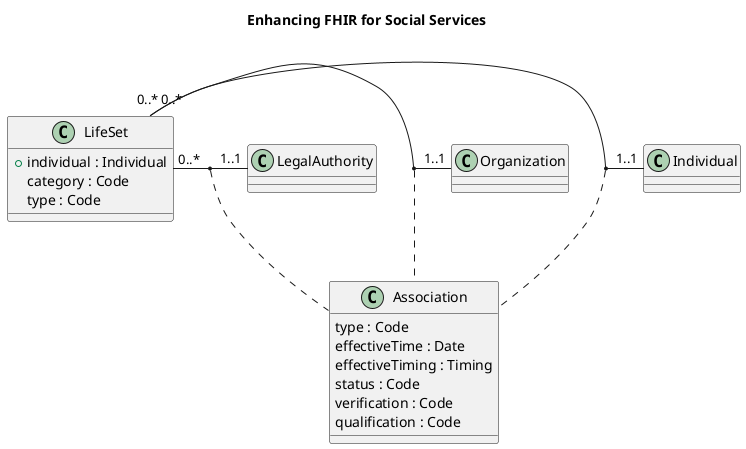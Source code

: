 @startuml

 

header "EFSS Life Set"

@startuml

title Enhancing FHIR for Social Services

class Individual {
 
}

 
 

class LifeSet {
    
+ individual : Individual
}

LifeSet : category : Code
LifeSet : type : Code
 

' Individual "*" <--o "0" LifeSet : association

' Individual "*" <--o "1" ScreeningGroup : member

   

 
 
LifeSet "0..*" - "1..1" Individual
(LifeSet, Individual) .. Association

class Association {
   type : Code
   effectiveTime : Date
   effectiveTiming : Timing
   status : Code
   verification : Code
   qualification : Code
}

LifeSet "0..*" - "1..1" Organization
(LifeSet, Organization) .. Association
 
LifeSet "0..*" - "1..1" LegalAuthority
(LifeSet, LegalAuthority) .. Association
 


   
 
@enduml
